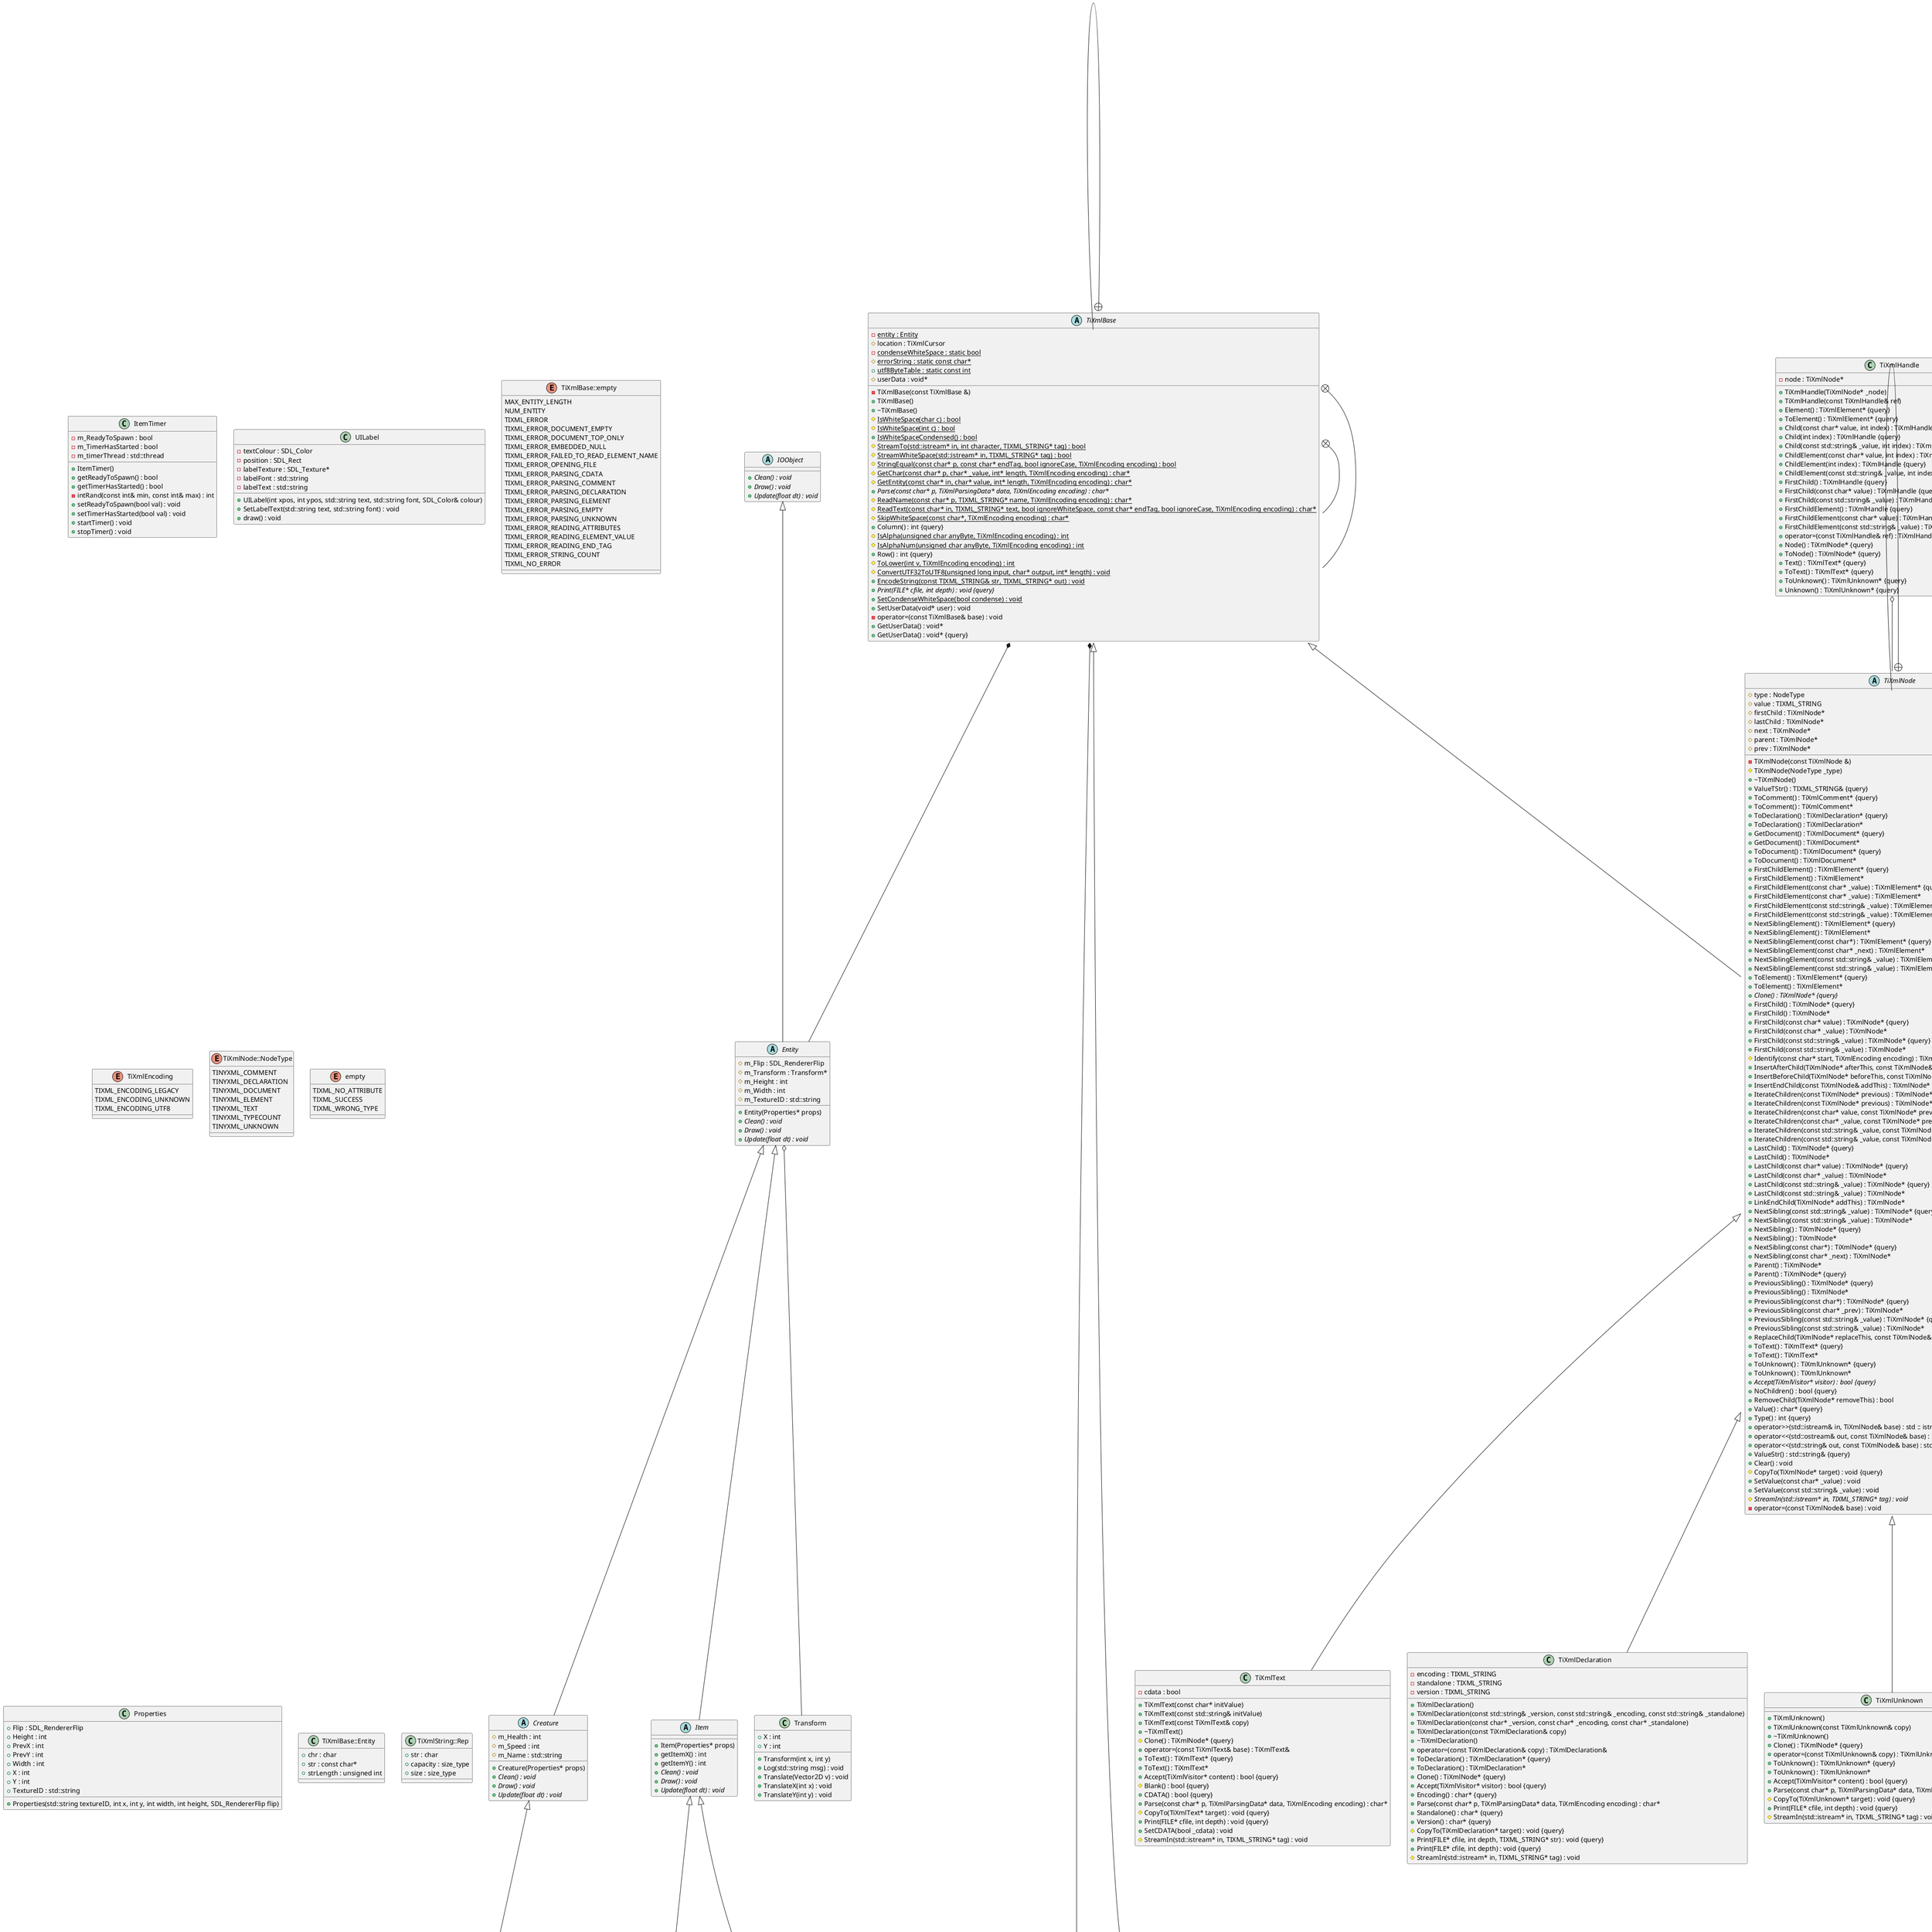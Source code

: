 @startuml





/' Objects '/

class Animation {
	+Animation()
	-m_Flip : SDL_RendererFlip
	-m_AnimSpeed : int
	-m_FrameCount : int
	-m_SpriteCol : int
	-m_SpriteFrame : int
	-m_SpriteRow : int
	-m_TextureID : std::string
	+Draw(float x, float y, int spriteWidth, int spriteHeight) : void
	+SetProperties(std::string textureID, int spriteRow, int spriteCol, int frameCount, int animSpeed, SDL_RendererFlip flip) : void
	+Update() : void
}


class Board {
	-Board()
	+{static} GetInstance() : Board*
	+canPlayerMove(int m_pid, int prevX, int prevY, int newX, int newY) : bool
	+canPlayerPlant(int m_pid, int prevX, int prevY) : bool
	+consoleBoard() : bool
	+initBoard() : bool
	+updateBoardMove(int m_pid, int prevX, int prevY, int newX, int newY) : bool
	+updateBoardPlant(int m_pid, int prevX, int prevY) : bool
	+getTileID(int x, int y) : int
	-m_board : int
	-{static} s_Instance : static Board*
	+updateBoardWithItem(int x, int y, int iid) : void
}


class BombCollectable {
	+BombCollectable(Properties* props)
	-m_BombItemTextureM : TextureManager*
	-m_ItemBombID : int
	-m_NumBombsSpawned : int
	-s_BombsSpawnedList : std::vector<BombCollectable>
	+getListOfSpawnedBombs() : std::vector<BombCollectable>*
	+Clean() : void
	+Draw() : void
	+Update(float dt) : void
}


class BombPlanted {
	+BombPlanted(Properties* props)
	-m_BombAnimation : Animation*
	-m_PlantedBombTexture : SDL_Texture*
	+m_countDown : bool
	+m_isBombPlanted : bool
	+m_start : long
	+{static} s_bombID : static int
	+GetBombPlantedTextureName() : std::string
	-textureName : std::string
	-s_PlantedBombList : std::vector<BombPlanted>
	+getListOfPlantedBombs() : std::vector<BombPlanted>*
	+Clean() : void
	+Draw() : void
	+Update(float dt) : void
}


abstract class Creature {
	+Creature(Properties* props)
	#m_Health : int
	#m_Speed : int
	#m_Name : std::string
	+{abstract} Clean() : void
	+{abstract} Draw() : void
	+{abstract} Update(float dt) : void
}


class DrawManager {
	+DrawManager()
	+GetPosition() : Vector2D
	-m_Force : Vector2D
	-m_Position : Vector2D
	+ApplyForce(Vector2D F) : void
	+ApplyForceX(int Fx) : void
	+ApplyForceY(int Fy) : void
	+UnsetForce() : void
	+Update() : void
}


abstract class Entity {
	+Entity(Properties* props)
	#m_Flip : SDL_RendererFlip
	#m_Transform : Transform*
	#m_Height : int
	#m_Width : int
	#m_TextureID : std::string
	+{abstract} Clean() : void
	+{abstract} Draw() : void
	+{abstract} Update(float dt) : void
}


class Game {
	-Game()
	+{static} GetInstance() : Game*
	+GetMap() : GameMap*
	-m_LevelMap : GameMap*
	+GetRenderer() : SDL_Renderer*
	-m_Renderer : SDL_Renderer*
	-m_Window : SDL_Window*
	+Clean() : bool
	+Init() : bool
	+IsRunning() : bool
	+getPlayAgain() : bool
	+getWhoWins() : bool
	-m_IsRunning : bool
	-{static} s_Instance : static Game*
	+{static} gameOver : static bool
	+{static} playAgain : static bool
	+{static} s_AlrPressedSpace : static bool
	+{static} whoWins : static bool
	+GetBombItemList() : std::vector<BombCollectable>*
	+GetBombPlantedList() : std::vector<BombPlanted>*
	+BombPlayer(int m_pid) : void
	+CollectBomb(int m_pid) : void
	+Events() : void
	+PlantBomb(int m_pid) : void
	+Quit() : void
	+Render() : void
	+SpawnItem() : void
	+Update() : void
}


class GameMap {
	+GameMap()
	+GetLayers() : std::vector<Layer*>
	-m_MapLayers : std::vector<Layer*>
	+Render() : void
	+Update() : void
}


class IOHandler {
	-IOHandler()
	+{static} GetInstance() : IOHandler*
	+KeyPressed(SDL_Scancode key) : bool
	+KeyReleased(SDL_Scancode key) : bool
	-m_KeyStates : const Uint8*
	-{static} s_Instance : static IOHandler*
	-KeyDown() : void
	-KeyUp() : void
	+Listen() : void
}


abstract class IOObject {
	+{abstract} Clean() : void
	+{abstract} Draw() : void
	+{abstract} Update(float dt) : void
}


abstract class Item {
	+Item(Properties* props)
	+getItemX() : int
	+getItemY() : int
	+{abstract} Clean() : void
	+{abstract} Draw() : void
	+{abstract} Update(float dt) : void
}


class ItemTimer {
	+ItemTimer()
	+getReadyToSpawn() : bool
	+getTimerHasStarted() : bool
	-m_ReadyToSpawn : bool
	-m_TimerHasStarted : bool
	-intRand(const int& min, const int& max) : int
	-m_timerThread : std::thread
	+setReadyToSpawn(bool val) : void
	+setTimerHasStarted(bool val) : void
	+startTimer() : void
	+stopTimer() : void
}


abstract class Layer {
	+{abstract} Render() : void
	+{abstract} Update() : void
}


class MapParser {
	-MapParser()
	+GetMap(std::string id) : GameMap*
	+{static} GetInstance() : MapParser*
	-ParseTileLayer(TiXmlElement* xmlLayer, std::vector<Tileset> tilesets, int tilesize, int rowcount, int colcount) : TileLayer*
	-ParseTileset(TiXmlElement* xmlTileset) : Tileset
	+Load() : bool
	-Parse(std::string id, std::string source) : bool
	-{static} s_Instance : static MapParser*
	-m_MapDict : std::map<std::string, GameMap*>
	+Clean() : void
}


class Menu {
	-Menu()
	+{static} GetInstance() : Menu*
	+GetRenderer() : SDL_Renderer*
	-m_Renderer : SDL_Renderer*
	-m_Window : SDL_Window*
	+Clean() : bool
	+Init() : bool
	+IsRunning() : bool
	-m_IsRunning : bool
	-{static} s_Instance : static Menu*
	+{static} s_AlrPressedSpace : static bool
	+Events() : void
	+Quit() : void
	+Render() : void
}


class Player {
	+Player(Properties* props)
	-m_Animation : Animation*
	-m_DrawManager : DrawManager*
	-m_bombPlaced : bool
	-m_getBombed : bool
	-m_putBomb : bool
	+GetBomb() : int
	+GetBombCol() : int
	+GetHealth() : int
	-m_Health : int
	-m_Speed : int
	-m_bombCollectable : int
	-m_bombHeld : int
	-m_bombx : int
	-m_bomby : int
	-m_pid : int
	-newX : int
	-newY : int
	+{static} s_AlrPressedP1 : static bool
	+{static} s_AlrPressedP2 : static bool
	+{static} s_countdown : static bool
	+{static} s_PlayerCount : static int
	+{static} s_p1facing : static int
	+{static} s_p2facing : static int
	+{static} s_start : static long
	+Clean() : void
	+Draw() : void
	+GetInput() : void
	+Update(float dt) : void
	+bombCountdown() : void
	+collectBomb() : void
	+getBombedAnimation() : void
	+getCurrentAnimation() : void
	+placeBombCountdown(BombPlanted bombPlanted) : void
	+plantBomb() : void
	+takeDamage() : void
}


class TextureManager {
	-TextureManager()
	+GetTexture(std::string id) : SDL_Texture*
	+GetFont(std::string) : TTF_Font*
	+{static} GetInstance() : TextureManager*
	+Load(std::string id, std::string filename) : bool
	-{static} s_Instance : static TextureManager*
	-m_TextureMap : std::map<std::string, SDL_Texture*>
	-fonts : std::map<std::string, TTF_Font*>
	+AddFont(std::string, std::string, int) : void
	+Clean() : void
	+Draw(std::string id, int x, int y, int width, int height, int row, int col, SDL_RendererFlip flip) : void
	+DrawFrame(std::string id, int x, int y, int width, int height, int row, int col, int frame, SDL_RendererFlip flip) : void
	+DrawIcon(std::string id, int x, int y, int width, int height, int row, int col, SDL_RendererFlip flip) : void
	+DrawTile(std::string tilesetID, int tileSize, int x, int y, int row, int frame, SDL_RendererFlip flip) : void
	+Drop(std::string id) : void
}


class TiXmlAttribute {
	-TiXmlAttribute(const TiXmlAttribute &)
	+TiXmlAttribute()
	+TiXmlAttribute(const std::string& _name, const std::string& _value)
	+TiXmlAttribute(const char* _name, const char* _value)
	-name : TIXML_STRING
	-value : TIXML_STRING
	+NameTStr() : TIXML_STRING& {query}
	+Next() : TiXmlAttribute* {query}
	+Next() : TiXmlAttribute*
	+Previous() : TiXmlAttribute* {query}
	+Previous() : TiXmlAttribute*
	-next : TiXmlAttribute*
	-prev : TiXmlAttribute*
	-document : TiXmlDocument*
	+operator<(const TiXmlAttribute& rhs) : bool {query}
	+operator==(const TiXmlAttribute& rhs) : bool {query}
	+operator>(const TiXmlAttribute& rhs) : bool {query}
	+Name() : char* {query}
	+Parse(const char* p, TiXmlParsingData* data, TiXmlEncoding encoding) : char*
	+Value() : char* {query}
	+DoubleValue() : double {query}
	+IntValue() : int {query}
	+QueryDoubleValue(double* _value) : int {query}
	+QueryIntValue(int* _value) : int {query}
	+ValueStr() : std::string& {query}
	+Print(FILE* cfile, int depth) : void {query}
	+Print(FILE* cfile, int depth, TIXML_STRING* str) : void {query}
	+SetDocument(TiXmlDocument* doc) : void
	+SetDoubleValue(double _value) : void
	+SetIntValue(int _value) : void
	+SetName(const char* _name) : void
	+SetName(const std::string& _name) : void
	+SetValue(const char* _value) : void
	+SetValue(const std::string& _value) : void
	-operator=(const TiXmlAttribute& base) : void
}


class TiXmlAttributeSet {
	-TiXmlAttributeSet(const TiXmlAttributeSet &)
	+TiXmlAttributeSet()
	+~TiXmlAttributeSet()
	-sentinel : TiXmlAttribute
	+Find(const char* _name) : TiXmlAttribute* {query}
	+Find(const std::string& _name) : TiXmlAttribute* {query}
	+FindOrCreate(const char* _name) : TiXmlAttribute*
	+FindOrCreate(const std::string& _name) : TiXmlAttribute*
	+First() : TiXmlAttribute* {query}
	+First() : TiXmlAttribute*
	+Last() : TiXmlAttribute* {query}
	+Last() : TiXmlAttribute*
	+Add(TiXmlAttribute* attribute) : void
	+Remove(TiXmlAttribute* attribute) : void
	-operator=(const TiXmlAttributeSet &) : void
}


abstract class TiXmlBase {
	-TiXmlBase(const TiXmlBase &)
	+TiXmlBase()
	+~TiXmlBase()
	-{static} entity : Entity
	#location : TiXmlCursor
	#{static} IsWhiteSpace(char c) : bool
	#{static} IsWhiteSpace(int c) : bool
	+{static} IsWhiteSpaceCondensed() : bool
	#{static} StreamTo(std::istream* in, int character, TIXML_STRING* tag) : bool
	#{static} StreamWhiteSpace(std::istream* in, TIXML_STRING* tag) : bool
	#{static} StringEqual(const char* p, const char* endTag, bool ignoreCase, TiXmlEncoding encoding) : bool
	#{static} GetChar(const char* p, char* _value, int* length, TiXmlEncoding encoding) : char*
	#{static} GetEntity(const char* in, char* value, int* length, TiXmlEncoding encoding) : char*
	+{abstract} Parse(const char* p, TiXmlParsingData* data, TiXmlEncoding encoding) : char*
	#{static} ReadName(const char* p, TIXML_STRING* name, TiXmlEncoding encoding) : char*
	#{static} ReadText(const char* in, TIXML_STRING* text, bool ignoreWhiteSpace, const char* endTag, bool ignoreCase, TiXmlEncoding encoding) : char*
	#{static} SkipWhiteSpace(const char*, TiXmlEncoding encoding) : char*
	+Column() : int {query}
	#{static} IsAlpha(unsigned char anyByte, TiXmlEncoding encoding) : int
	#{static} IsAlphaNum(unsigned char anyByte, TiXmlEncoding encoding) : int
	+Row() : int {query}
	#{static} ToLower(int v, TiXmlEncoding encoding) : int
	-{static} condenseWhiteSpace : static bool
	#{static} errorString : static const char*
	+{static} utf8ByteTable : static const int
	#{static} ConvertUTF32ToUTF8(unsigned long input, char* output, int* length) : void
	+{static} EncodeString(const TIXML_STRING& str, TIXML_STRING* out) : void
	+{abstract} Print(FILE* cfile, int depth) : void {query}
	+{static} SetCondenseWhiteSpace(bool condense) : void
	+SetUserData(void* user) : void
	-operator=(const TiXmlBase& base) : void
	+GetUserData() : void*
	+GetUserData() : void* {query}
	#userData : void*
}


class TiXmlComment {
	+TiXmlComment()
	+TiXmlComment(const char* _value)
	+TiXmlComment(const TiXmlComment &)
	+~TiXmlComment()
	+operator=(const TiXmlComment& base) : TiXmlComment&
	+ToComment() : TiXmlComment* {query}
	+ToComment() : TiXmlComment*
	+Clone() : TiXmlNode* {query}
	+Accept(TiXmlVisitor* visitor) : bool {query}
	+Parse(const char* p, TiXmlParsingData* data, TiXmlEncoding encoding) : char*
	#CopyTo(TiXmlComment* target) : void {query}
	+Print(FILE* cfile, int depth) : void {query}
	#StreamIn(std::istream* in, TIXML_STRING* tag) : void
}


class TiXmlDeclaration {
	+TiXmlDeclaration()
	+TiXmlDeclaration(const std::string& _version, const std::string& _encoding, const std::string& _standalone)
	+TiXmlDeclaration(const char* _version, const char* _encoding, const char* _standalone)
	+TiXmlDeclaration(const TiXmlDeclaration& copy)
	+~TiXmlDeclaration()
	-encoding : TIXML_STRING
	-standalone : TIXML_STRING
	-version : TIXML_STRING
	+operator=(const TiXmlDeclaration& copy) : TiXmlDeclaration&
	+ToDeclaration() : TiXmlDeclaration* {query}
	+ToDeclaration() : TiXmlDeclaration*
	+Clone() : TiXmlNode* {query}
	+Accept(TiXmlVisitor* visitor) : bool {query}
	+Encoding() : char* {query}
	+Parse(const char* p, TiXmlParsingData* data, TiXmlEncoding encoding) : char*
	+Standalone() : char* {query}
	+Version() : char* {query}
	#CopyTo(TiXmlDeclaration* target) : void {query}
	+Print(FILE* cfile, int depth, TIXML_STRING* str) : void {query}
	+Print(FILE* cfile, int depth) : void {query}
	#StreamIn(std::istream* in, TIXML_STRING* tag) : void
}


class TiXmlDocument {
	+TiXmlDocument()
	+TiXmlDocument(const char* documentName)
	+TiXmlDocument(const std::string& documentName)
	+TiXmlDocument(const TiXmlDocument& copy)
	+~TiXmlDocument()
	-errorDesc : TIXML_STRING
	-errorLocation : TiXmlCursor
	+operator=(const TiXmlDocument& copy) : TiXmlDocument&
	+ToDocument() : TiXmlDocument* {query}
	+ToDocument() : TiXmlDocument*
	+RootElement() : TiXmlElement* {query}
	+RootElement() : TiXmlElement*
	#Clone() : TiXmlNode* {query}
	+Accept(TiXmlVisitor* content) : bool {query}
	+Error() : bool {query}
	+LoadFile(TiXmlEncoding encoding) : bool
	+LoadFile(const char* filename, TiXmlEncoding encoding) : bool
	+LoadFile(FILE*, TiXmlEncoding encoding) : bool
	+LoadFile(const std::string& filename, TiXmlEncoding encoding) : bool
	+SaveFile() : bool {query}
	+SaveFile(const char* filename) : bool {query}
	+SaveFile(FILE*) : bool {query}
	+SaveFile(const std::string& filename) : bool {query}
	-error : bool
	-useMicrosoftBOM : bool
	+ErrorDesc() : char* {query}
	+Parse(const char* p, TiXmlParsingData* data, TiXmlEncoding encoding) : char*
	+ErrorCol() : int {query}
	+ErrorId() : int {query}
	+ErrorRow() : int {query}
	+TabSize() : int {query}
	-errorId : int
	-tabsize : int
	+ClearError() : void
	-CopyTo(TiXmlDocument* target) : void {query}
	+Print() : void {query}
	+Print(FILE* cfile, int depth) : void {query}
	+SetError(int err, const char* errorLocation, TiXmlParsingData* prevData, TiXmlEncoding encoding) : void
	+SetTabSize(int _tabsize) : void
	#StreamIn(std::istream* in, TIXML_STRING* tag) : void
}


class TiXmlElement {
	+TiXmlElement(const char* in_value)
	+TiXmlElement(const std::string& _value)
	+TiXmlElement(const TiXmlElement &)
	+~TiXmlElement()
	+FirstAttribute() : TiXmlAttribute* {query}
	+FirstAttribute() : TiXmlAttribute*
	+LastAttribute() : TiXmlAttribute* {query}
	+LastAttribute() : TiXmlAttribute*
	-attributeSet : TiXmlAttributeSet
	+operator=(const TiXmlElement& base) : TiXmlElement&
	+ToElement() : TiXmlElement* {query}
	+ToElement() : TiXmlElement*
	+Clone() : TiXmlNode* {query}
	+Accept(TiXmlVisitor* visitor) : bool {query}
	+Attribute(const char* name) : char* {query}
	+Attribute(const char* name, int* i) : char* {query}
	+Attribute(const char* name, double* d) : char* {query}
	+GetText() : char* {query}
	+Parse(const char* p, TiXmlParsingData* data, TiXmlEncoding encoding) : char*
	#ReadValue(const char* in, TiXmlParsingData* prevData, TiXmlEncoding encoding) : char*
	+QueryBoolAttribute(const char* name, bool* _value) : int {query}
	+QueryDoubleAttribute(const char* name, double* _value) : int {query}
	+QueryDoubleAttribute(const std::string& name, double* _value) : int {query}
	+QueryFloatAttribute(const char* name, float* _value) : int {query}
	+QueryIntAttribute(const char* name, int* _value) : int {query}
	+QueryIntAttribute(const std::string& name, int* _value) : int {query}
	+QueryStringAttribute(const char* name, std::string* _value) : int {query}
	+QueryUnsignedAttribute(const char* name, unsigned* _value) : int {query}
	+QueryValueAttribute(const std::string& name, T* outValue) : int {query}
	+QueryValueAttribute(const std::string& name, std::string* outValue) : int {query}
	+Attribute(const std::string& name) : std::string* {query}
	+Attribute(const std::string& name, int* i) : std::string* {query}
	+Attribute(const std::string& name, double* d) : std::string* {query}
	#ClearThis() : void
	#CopyTo(TiXmlElement* target) : void {query}
	+Print(FILE* cfile, int depth) : void {query}
	+RemoveAttribute(const char* name) : void
	+RemoveAttribute(const std::string& name) : void
	+SetAttribute(const char* name, const char* _value) : void
	+SetAttribute(const std::string& name, const std::string& _value) : void
	+SetAttribute(const std::string& name, int _value) : void
	+SetAttribute(const char* name, int value) : void
	+SetDoubleAttribute(const std::string& name, double value) : void
	+SetDoubleAttribute(const char* name, double value) : void
	#StreamIn(std::istream* in, TIXML_STRING* tag) : void
}


class TiXmlHandle {
	+TiXmlHandle(TiXmlNode* _node)
	+TiXmlHandle(const TiXmlHandle& ref)
	+Element() : TiXmlElement* {query}
	+ToElement() : TiXmlElement* {query}
	+Child(const char* value, int index) : TiXmlHandle {query}
	+Child(int index) : TiXmlHandle {query}
	+Child(const std::string& _value, int index) : TiXmlHandle {query}
	+ChildElement(const char* value, int index) : TiXmlHandle {query}
	+ChildElement(int index) : TiXmlHandle {query}
	+ChildElement(const std::string& _value, int index) : TiXmlHandle {query}
	+FirstChild() : TiXmlHandle {query}
	+FirstChild(const char* value) : TiXmlHandle {query}
	+FirstChild(const std::string& _value) : TiXmlHandle {query}
	+FirstChildElement() : TiXmlHandle {query}
	+FirstChildElement(const char* value) : TiXmlHandle {query}
	+FirstChildElement(const std::string& _value) : TiXmlHandle {query}
	+operator=(const TiXmlHandle& ref) : TiXmlHandle
	+Node() : TiXmlNode* {query}
	+ToNode() : TiXmlNode* {query}
	-node : TiXmlNode*
	+Text() : TiXmlText* {query}
	+ToText() : TiXmlText* {query}
	+ToUnknown() : TiXmlUnknown* {query}
	+Unknown() : TiXmlUnknown* {query}
}


abstract class TiXmlNode {
	-TiXmlNode(const TiXmlNode &)
	#TiXmlNode(NodeType _type)
	+~TiXmlNode()
	#type : NodeType
	#value : TIXML_STRING
	+ValueTStr() : TIXML_STRING& {query}
	+ToComment() : TiXmlComment* {query}
	+ToComment() : TiXmlComment*
	+ToDeclaration() : TiXmlDeclaration* {query}
	+ToDeclaration() : TiXmlDeclaration*
	+GetDocument() : TiXmlDocument* {query}
	+GetDocument() : TiXmlDocument*
	+ToDocument() : TiXmlDocument* {query}
	+ToDocument() : TiXmlDocument*
	+FirstChildElement() : TiXmlElement* {query}
	+FirstChildElement() : TiXmlElement*
	+FirstChildElement(const char* _value) : TiXmlElement* {query}
	+FirstChildElement(const char* _value) : TiXmlElement*
	+FirstChildElement(const std::string& _value) : TiXmlElement* {query}
	+FirstChildElement(const std::string& _value) : TiXmlElement*
	+NextSiblingElement() : TiXmlElement* {query}
	+NextSiblingElement() : TiXmlElement*
	+NextSiblingElement(const char*) : TiXmlElement* {query}
	+NextSiblingElement(const char* _next) : TiXmlElement*
	+NextSiblingElement(const std::string& _value) : TiXmlElement* {query}
	+NextSiblingElement(const std::string& _value) : TiXmlElement*
	+ToElement() : TiXmlElement* {query}
	+ToElement() : TiXmlElement*
	+{abstract} Clone() : TiXmlNode* {query}
	+FirstChild() : TiXmlNode* {query}
	+FirstChild() : TiXmlNode*
	+FirstChild(const char* value) : TiXmlNode* {query}
	+FirstChild(const char* _value) : TiXmlNode*
	+FirstChild(const std::string& _value) : TiXmlNode* {query}
	+FirstChild(const std::string& _value) : TiXmlNode*
	#Identify(const char* start, TiXmlEncoding encoding) : TiXmlNode*
	+InsertAfterChild(TiXmlNode* afterThis, const TiXmlNode& addThis) : TiXmlNode*
	+InsertBeforeChild(TiXmlNode* beforeThis, const TiXmlNode& addThis) : TiXmlNode*
	+InsertEndChild(const TiXmlNode& addThis) : TiXmlNode*
	+IterateChildren(const TiXmlNode* previous) : TiXmlNode* {query}
	+IterateChildren(const TiXmlNode* previous) : TiXmlNode*
	+IterateChildren(const char* value, const TiXmlNode* previous) : TiXmlNode* {query}
	+IterateChildren(const char* _value, const TiXmlNode* previous) : TiXmlNode*
	+IterateChildren(const std::string& _value, const TiXmlNode* previous) : TiXmlNode* {query}
	+IterateChildren(const std::string& _value, const TiXmlNode* previous) : TiXmlNode*
	+LastChild() : TiXmlNode* {query}
	+LastChild() : TiXmlNode*
	+LastChild(const char* value) : TiXmlNode* {query}
	+LastChild(const char* _value) : TiXmlNode*
	+LastChild(const std::string& _value) : TiXmlNode* {query}
	+LastChild(const std::string& _value) : TiXmlNode*
	+LinkEndChild(TiXmlNode* addThis) : TiXmlNode*
	+NextSibling(const std::string& _value) : TiXmlNode* {query}
	+NextSibling(const std::string& _value) : TiXmlNode*
	+NextSibling() : TiXmlNode* {query}
	+NextSibling() : TiXmlNode*
	+NextSibling(const char*) : TiXmlNode* {query}
	+NextSibling(const char* _next) : TiXmlNode*
	+Parent() : TiXmlNode*
	+Parent() : TiXmlNode* {query}
	+PreviousSibling() : TiXmlNode* {query}
	+PreviousSibling() : TiXmlNode*
	+PreviousSibling(const char*) : TiXmlNode* {query}
	+PreviousSibling(const char* _prev) : TiXmlNode*
	+PreviousSibling(const std::string& _value) : TiXmlNode* {query}
	+PreviousSibling(const std::string& _value) : TiXmlNode*
	+ReplaceChild(TiXmlNode* replaceThis, const TiXmlNode& withThis) : TiXmlNode*
	#firstChild : TiXmlNode*
	#lastChild : TiXmlNode*
	#next : TiXmlNode*
	#parent : TiXmlNode*
	#prev : TiXmlNode*
	+ToText() : TiXmlText* {query}
	+ToText() : TiXmlText*
	+ToUnknown() : TiXmlUnknown* {query}
	+ToUnknown() : TiXmlUnknown*
	+{abstract} Accept(TiXmlVisitor* visitor) : bool {query}
	+NoChildren() : bool {query}
	+RemoveChild(TiXmlNode* removeThis) : bool
	+Value() : char* {query}
	+Type() : int {query}
	+operator>>(std::istream& in, TiXmlNode& base) : std :: istream&
	+operator<<(std::ostream& out, const TiXmlNode& base) : std :: ostream&
	+operator<<(std::string& out, const TiXmlNode& base) : std :: string&
	+ValueStr() : std::string& {query}
	+Clear() : void
	#CopyTo(TiXmlNode* target) : void {query}
	+SetValue(const char* _value) : void
	+SetValue(const std::string& _value) : void
	#{abstract} StreamIn(std::istream* in, TIXML_STRING* tag) : void
	-operator=(const TiXmlNode& base) : void
}


class TiXmlOutStream {
	+operator<<(const TiXmlString& in) : TiXmlOutStream&
	+operator<<(const char* in) : TiXmlOutStream&
}


class TiXmlPrinter {
	+TiXmlPrinter()
	-buffer : TIXML_STRING
	-indent : TIXML_STRING
	-lineBreak : TIXML_STRING
	+Visit(const TiXmlDeclaration& declaration) : bool
	+Visit(const TiXmlText& text) : bool
	+Visit(const TiXmlComment& comment) : bool
	+Visit(const TiXmlUnknown& unknown) : bool
	+VisitEnter(const TiXmlDocument& doc) : bool
	+VisitEnter(const TiXmlElement& element, const TiXmlAttribute* firstAttribute) : bool
	+VisitExit(const TiXmlDocument& doc) : bool
	+VisitExit(const TiXmlElement& element) : bool
	-simpleTextPrint : bool
	+CStr() : char*
	+Indent() : char*
	+LineBreak() : char*
	-depth : int
	+Size() : size_t
	+Str() : std::string&
	-DoIndent() : void
	-DoLineBreak() : void
	+SetIndent(const char* _indent) : void
	+SetLineBreak(const char* _lineBreak) : void
	+SetStreamPrinting() : void
}


class TiXmlString {
	+TiXmlString()
	+TiXmlString(const TiXmlString& copy)
	+~TiXmlString()
	-{static} nullrep_ : Rep
	-rep_ : Rep
	+TiXmlString(const char* copy) : TIXML_EXPLICIT
	+TiXmlString(const char* str, size_type len) : TIXML_EXPLICIT
	+append(const char* str, size_type len) : TiXmlString&
	+assign(const char* str, size_type len) : TiXmlString&
	+operator+=(const char* suffix) : TiXmlString&
	+operator+=(char single) : TiXmlString&
	+operator+=(const TiXmlString& suffix) : TiXmlString&
	+operator=(const char* copy) : TiXmlString&
	+operator=(const TiXmlString& copy) : TiXmlString&
	+empty() : bool {query}
	+at(size_type index) : char& {query}
	+operator[](size_type index) : char& {query}
	+c_str() : char* {query}
	+data() : char* {query}
	-finish() : char* {query}
	-start() : char* {query}
	+capacity() : size_type {query}
	+find(char lookup) : size_type {query}
	+find(char tofind, size_type offset) : size_type {query}
	+length() : size_type {query}
	+size() : size_type {query}
	+{static} npos : static const size_type
	+clear() : void
	-init(size_type sz) : void
	-init(size_type sz, size_type cap) : void
	-quit() : void
	+reserve(size_type cap) : void
	-set_size(size_type sz) : void
	+swap(TiXmlString& other) : void
}


class TiXmlText {
	+TiXmlText(const char* initValue)
	+TiXmlText(const std::string& initValue)
	+TiXmlText(const TiXmlText& copy)
	+~TiXmlText()
	#Clone() : TiXmlNode* {query}
	+operator=(const TiXmlText& base) : TiXmlText&
	+ToText() : TiXmlText* {query}
	+ToText() : TiXmlText*
	+Accept(TiXmlVisitor* content) : bool {query}
	#Blank() : bool {query}
	+CDATA() : bool {query}
	-cdata : bool
	+Parse(const char* p, TiXmlParsingData* data, TiXmlEncoding encoding) : char*
	#CopyTo(TiXmlText* target) : void {query}
	+Print(FILE* cfile, int depth) : void {query}
	+SetCDATA(bool _cdata) : void
	#StreamIn(std::istream* in, TIXML_STRING* tag) : void
}


class TiXmlUnknown {
	+TiXmlUnknown()
	+TiXmlUnknown(const TiXmlUnknown& copy)
	+~TiXmlUnknown()
	+Clone() : TiXmlNode* {query}
	+operator=(const TiXmlUnknown& copy) : TiXmlUnknown&
	+ToUnknown() : TiXmlUnknown* {query}
	+ToUnknown() : TiXmlUnknown*
	+Accept(TiXmlVisitor* content) : bool {query}
	+Parse(const char* p, TiXmlParsingData* data, TiXmlEncoding encoding) : char*
	#CopyTo(TiXmlUnknown* target) : void {query}
	+Print(FILE* cfile, int depth) : void {query}
	#StreamIn(std::istream* in, TIXML_STRING* tag) : void
}


class TiXmlVisitor {
	+~TiXmlVisitor()
	+Visit(const TiXmlDeclaration &) : bool
	+Visit(const TiXmlText &) : bool
	+Visit(const TiXmlComment &) : bool
	+Visit(const TiXmlUnknown &) : bool
	+VisitEnter(const TiXmlDocument &) : bool
	+VisitEnter(const TiXmlElement &, const TiXmlAttribute*) : bool
	+VisitExit(const TiXmlDocument &) : bool
	+VisitExit(const TiXmlElement &) : bool
}


class Tile {
	-Tile()
	-{static} s_Instance : static Tile*
	-m_Tile : std::map<std::string, SDL_Texture*>
}


class TileLayer {
	+TileLayer(int tilesize, int width, int height, vector<std::vector<int>> tilemap, vector<Tileset> tilesets)
	+GetTileMap() : TileMap
	-m_ColCount : int
	-m_RowCount : int
	-m_TileSize : int
	-m_Tilesets : vector<Tileset>
	-m_Tilemap : vector<std::vector<int>>
	+Render() : void
	+Update() : void
}


class Transform {
	+Transform(int x, int y)
	+X : int
	+Y : int
	+Log(std::string msg) : void
	+Translate(Vector2D v) : void
	+TranslateX(int x) : void
	+TranslateY(int y) : void
}


class UILabel {
	+UILabel(int xpos, int ypos, std::string text, std::string font, SDL_Color& colour)
	-textColour : SDL_Color
	-position : SDL_Rect
	-labelTexture : SDL_Texture*
	-labelFont : std::string
	-labelText : std::string
	+SetLabelText(std::string text, std::string font) : void
	+draw() : void
}


class Vector2D {
	+Vector2D(int x, int y)
	+operator+(const Vector2D& v2) : Vector2D {query}
	+operator-(const Vector2D& v2) : Vector2D {query}
	+X : int
	+Y : int
	+Log(std::string msg) : void
}


enum TiXmlBase::empty {
	MAX_ENTITY_LENGTH
	NUM_ENTITY
}


enum TiXmlBase::empty {
	TIXML_ERROR
	TIXML_ERROR_DOCUMENT_EMPTY
	TIXML_ERROR_DOCUMENT_TOP_ONLY
	TIXML_ERROR_EMBEDDED_NULL
	TIXML_ERROR_FAILED_TO_READ_ELEMENT_NAME
	TIXML_ERROR_OPENING_FILE
	TIXML_ERROR_PARSING_CDATA
	TIXML_ERROR_PARSING_COMMENT
	TIXML_ERROR_PARSING_DECLARATION
	TIXML_ERROR_PARSING_ELEMENT
	TIXML_ERROR_PARSING_EMPTY
	TIXML_ERROR_PARSING_UNKNOWN
	TIXML_ERROR_READING_ATTRIBUTES
	TIXML_ERROR_READING_ELEMENT_VALUE
	TIXML_ERROR_READING_END_TAG
	TIXML_ERROR_STRING_COUNT
	TIXML_NO_ERROR
}


enum TiXmlEncoding {
	TIXML_ENCODING_LEGACY
	TIXML_ENCODING_UNKNOWN
	TIXML_ENCODING_UTF8
}


enum TiXmlNode::NodeType {
	TINYXML_COMMENT
	TINYXML_DECLARATION
	TINYXML_DOCUMENT
	TINYXML_ELEMENT
	TINYXML_TEXT
	TINYXML_TYPECOUNT
	TINYXML_UNKNOWN
}


enum empty {
	TIXML_NO_ATTRIBUTE
	TIXML_SUCCESS
	TIXML_WRONG_TYPE
}


class Properties {
	+Properties(std::string textureID, int x, int y, int width, int height, SDL_RendererFlip flip)
	+Flip : SDL_RendererFlip
	+Height : int
	+PrevX : int
	+PrevY : int
	+Width : int
	+X : int
	+Y : int
	+TextureID : std::string
}


class TiXmlBase::Entity {
	+chr : char
	+str : const char*
	+strLength : unsigned int
}


class TiXmlCursor {
	+TiXmlCursor()
	+col : int
	+row : int
	+Clear() : void
}


class TiXmlString::Rep {
	+str : char
	+capacity : size_type
	+size : size_type
}


class Tileset {
	+ColCount : int
	+FirstID : int
	+LastID : int
	+RowCount : int
	+TileCount : int
	+TileSize : int
	+Name : std::string
	+Source : std::string
}





/' Inheritance relationships '/

.Creature <|-- .Player


.Entity <|-- .Creature


.Entity <|-- .Item


.IOObject <|-- .Entity


.Item <|-- .BombCollectable


.Item <|-- .BombPlanted


.Layer <|-- .TileLayer


.TiXmlBase <|-- .TiXmlAttribute


.TiXmlBase <|-- .TiXmlNode


.TiXmlNode <|-- .TiXmlComment


.TiXmlNode <|-- .TiXmlDeclaration


.TiXmlNode <|-- .TiXmlDocument


.TiXmlNode <|-- .TiXmlElement


.TiXmlNode <|-- .TiXmlText


.TiXmlNode <|-- .TiXmlUnknown


.TiXmlString <|-- .TiXmlOutStream


.TiXmlVisitor <|-- .TiXmlPrinter





/' Aggregation relationships '/

.Board o-- .Board


.BombCollectable *-- .BombCollectable


.BombCollectable o-- .TextureManager


.BombPlanted o-- .Animation


.BombPlanted *-- .BombPlanted


.DrawManager "2" *-- .Vector2D


.Entity o-- .Transform


.Game o-- .Game


.Game o-- .GameMap


.GameMap o-- .Layer


.IOHandler o-- .IOHandler


.MapParser o-- .GameMap


.MapParser o-- .MapParser


.Menu o-- .Menu


.Player o-- .Animation


.Player o-- .DrawManager


.TextureManager o-- .TextureManager


.TiXmlAttribute "2" o-- .TiXmlAttribute


.TiXmlAttribute o-- .TiXmlDocument


.TiXmlAttributeSet *-- .TiXmlAttribute


.TiXmlBase *-- .Entity


.TiXmlBase *-- .TiXmlCursor


.TiXmlDocument *-- .TiXmlCursor


.TiXmlElement *-- .TiXmlAttributeSet


.TiXmlHandle o-- .TiXmlNode


.TiXmlNode "5" o-- .TiXmlNode


.Tile o-- .Tile


.TileLayer *-- .Tileset






/' Nested objects '/

.TiXmlBase +-- .TiXmlBase::Entity


.TiXmlBase +-- .TiXmlBase::empty


.TiXmlBase +-- .TiXmlBase::empty


.TiXmlNode +-- .TiXmlNode::NodeType


.TiXmlString +-- .TiXmlString::Rep




@enduml
